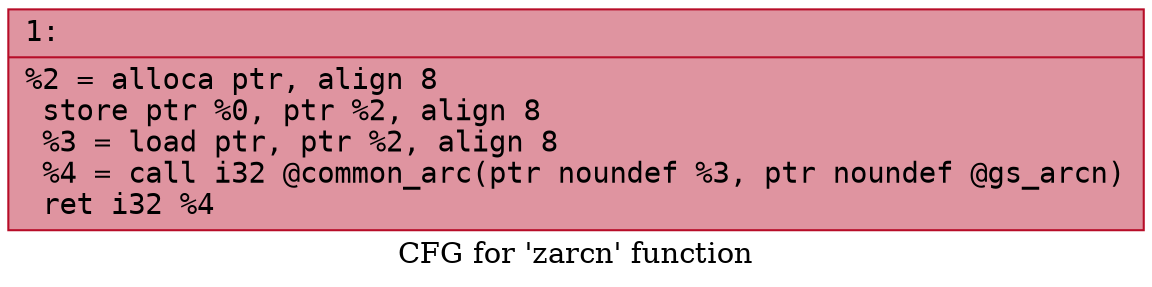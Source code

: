 digraph "CFG for 'zarcn' function" {
	label="CFG for 'zarcn' function";

	Node0x600002d6a350 [shape=record,color="#b70d28ff", style=filled, fillcolor="#b70d2870" fontname="Courier",label="{1:\l|  %2 = alloca ptr, align 8\l  store ptr %0, ptr %2, align 8\l  %3 = load ptr, ptr %2, align 8\l  %4 = call i32 @common_arc(ptr noundef %3, ptr noundef @gs_arcn)\l  ret i32 %4\l}"];
}
